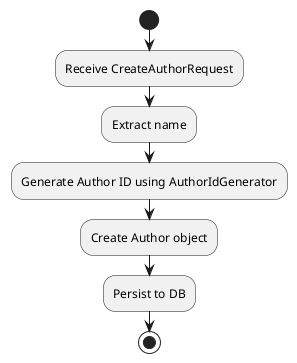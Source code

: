 
@startuml
start
:Receive CreateAuthorRequest;
:Extract name;
:Generate Author ID using AuthorIdGenerator;
:Create Author object;
:Persist to DB;
stop
@enduml
